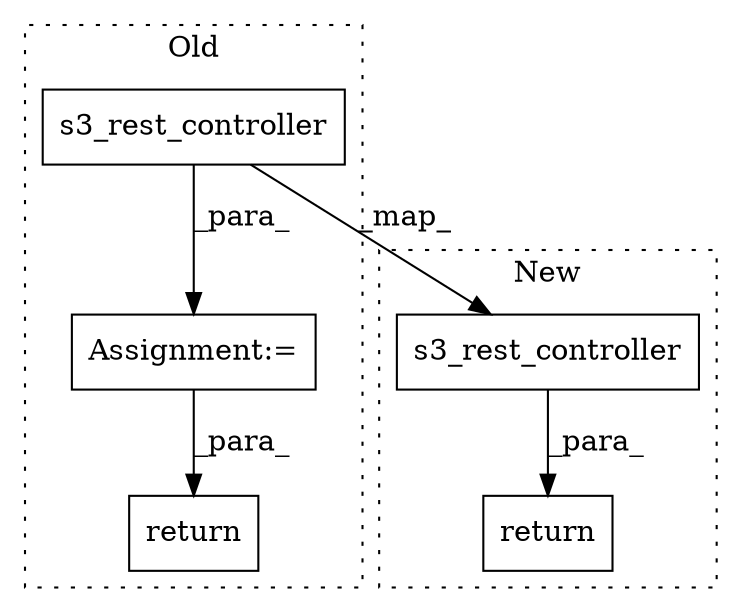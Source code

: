 digraph G {
subgraph cluster0 {
1 [label="s3_rest_controller" a="32" s="13635,13675" l="19,1" shape="box"];
3 [label="return" a="41" s="13682" l="7" shape="box"];
5 [label="Assignment:=" a="7" s="13634" l="1" shape="box"];
label = "Old";
style="dotted";
}
subgraph cluster1 {
2 [label="s3_rest_controller" a="32" s="13655,13695" l="19,1" shape="box"];
4 [label="return" a="41" s="13648" l="7" shape="box"];
label = "New";
style="dotted";
}
1 -> 5 [label="_para_"];
1 -> 2 [label="_map_"];
2 -> 4 [label="_para_"];
5 -> 3 [label="_para_"];
}
